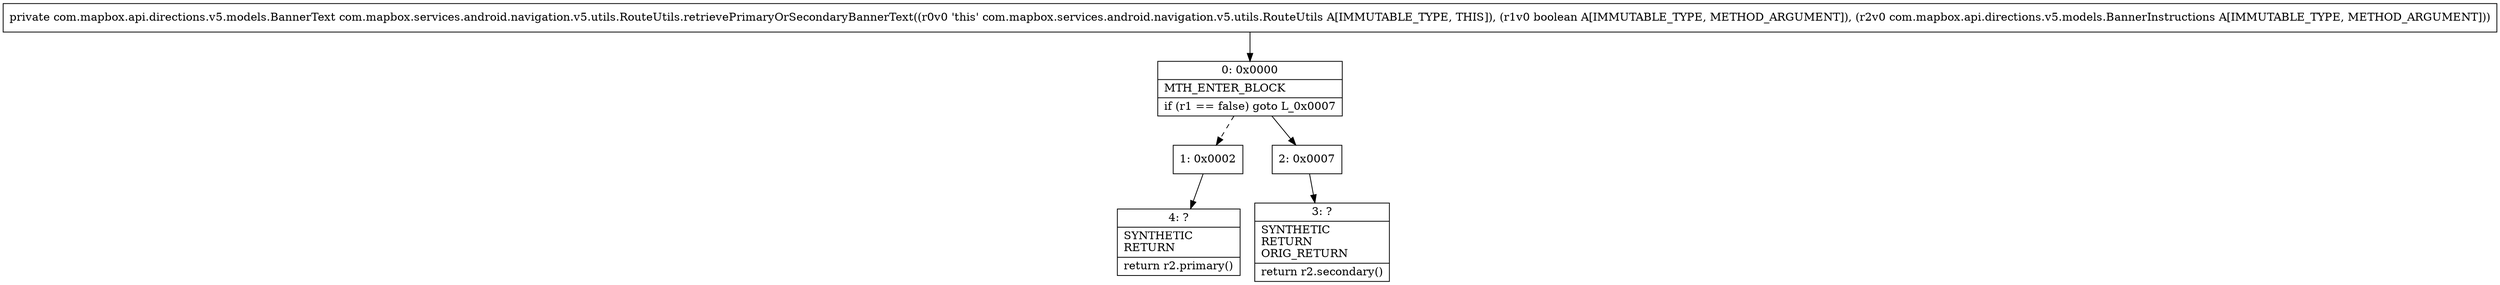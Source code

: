 digraph "CFG forcom.mapbox.services.android.navigation.v5.utils.RouteUtils.retrievePrimaryOrSecondaryBannerText(ZLcom\/mapbox\/api\/directions\/v5\/models\/BannerInstructions;)Lcom\/mapbox\/api\/directions\/v5\/models\/BannerText;" {
Node_0 [shape=record,label="{0\:\ 0x0000|MTH_ENTER_BLOCK\l|if (r1 == false) goto L_0x0007\l}"];
Node_1 [shape=record,label="{1\:\ 0x0002}"];
Node_2 [shape=record,label="{2\:\ 0x0007}"];
Node_3 [shape=record,label="{3\:\ ?|SYNTHETIC\lRETURN\lORIG_RETURN\l|return r2.secondary()\l}"];
Node_4 [shape=record,label="{4\:\ ?|SYNTHETIC\lRETURN\l|return r2.primary()\l}"];
MethodNode[shape=record,label="{private com.mapbox.api.directions.v5.models.BannerText com.mapbox.services.android.navigation.v5.utils.RouteUtils.retrievePrimaryOrSecondaryBannerText((r0v0 'this' com.mapbox.services.android.navigation.v5.utils.RouteUtils A[IMMUTABLE_TYPE, THIS]), (r1v0 boolean A[IMMUTABLE_TYPE, METHOD_ARGUMENT]), (r2v0 com.mapbox.api.directions.v5.models.BannerInstructions A[IMMUTABLE_TYPE, METHOD_ARGUMENT])) }"];
MethodNode -> Node_0;
Node_0 -> Node_1[style=dashed];
Node_0 -> Node_2;
Node_1 -> Node_4;
Node_2 -> Node_3;
}

